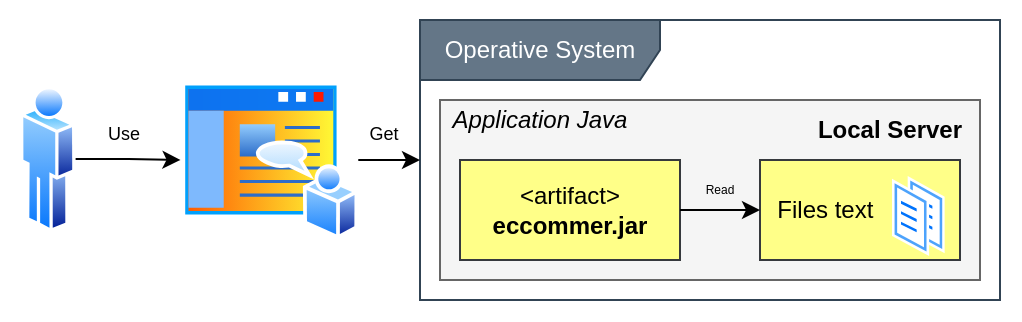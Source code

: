 <mxfile version="24.4.4" type="device">
  <diagram name="Página-1" id="P-8felPZYKbOe451oFCf">
    <mxGraphModel dx="819" dy="426" grid="1" gridSize="10" guides="1" tooltips="1" connect="1" arrows="1" fold="1" page="1" pageScale="1" pageWidth="850" pageHeight="1100" math="0" shadow="0">
      <root>
        <mxCell id="0" />
        <mxCell id="1" parent="0" />
        <mxCell id="-CTl8n3HjtSTAVJa_w4Q-31" value="" style="rounded=0;whiteSpace=wrap;html=1;fontColor=default;strokeColor=none;" vertex="1" parent="1">
          <mxGeometry x="110" y="70" width="510" height="160" as="geometry" />
        </mxCell>
        <mxCell id="-CTl8n3HjtSTAVJa_w4Q-13" value="Operative System" style="shape=umlFrame;whiteSpace=wrap;html=1;pointerEvents=0;recursiveResize=0;container=1;collapsible=0;width=120;height=30;fillColor=#647687;strokeColor=#314354;fontColor=#ffffff;" vertex="1" parent="1">
          <mxGeometry x="320" y="80" width="290" height="140" as="geometry" />
        </mxCell>
        <mxCell id="-CTl8n3HjtSTAVJa_w4Q-27" value="" style="rounded=0;whiteSpace=wrap;html=1;fillColor=#f5f5f5;fontColor=#333333;strokeColor=#666666;" vertex="1" parent="-CTl8n3HjtSTAVJa_w4Q-13">
          <mxGeometry x="10" y="40" width="270" height="90" as="geometry" />
        </mxCell>
        <mxCell id="-CTl8n3HjtSTAVJa_w4Q-15" value="Application Java" style="text;html=1;align=center;verticalAlign=middle;whiteSpace=wrap;rounded=0;fontStyle=2" vertex="1" parent="-CTl8n3HjtSTAVJa_w4Q-13">
          <mxGeometry x="10" y="40" width="100" height="20" as="geometry" />
        </mxCell>
        <mxCell id="-CTl8n3HjtSTAVJa_w4Q-14" value="&amp;lt;artifact&amp;gt;&lt;div&gt;&lt;b&gt;eccommer.jar&lt;/b&gt;&lt;/div&gt;" style="html=1;whiteSpace=wrap;fillColor=#ffff88;strokeColor=#36393d;" vertex="1" parent="-CTl8n3HjtSTAVJa_w4Q-13">
          <mxGeometry x="20" y="70" width="110" height="50" as="geometry" />
        </mxCell>
        <mxCell id="-CTl8n3HjtSTAVJa_w4Q-19" value="Read" style="text;html=1;align=center;verticalAlign=middle;whiteSpace=wrap;rounded=0;fontStyle=0;fontSize=6;" vertex="1" parent="-CTl8n3HjtSTAVJa_w4Q-13">
          <mxGeometry x="135" y="80" width="30" height="10" as="geometry" />
        </mxCell>
        <mxCell id="-CTl8n3HjtSTAVJa_w4Q-16" value="&amp;nbsp; Files text" style="rounded=0;whiteSpace=wrap;html=1;align=left;fillColor=#ffff88;strokeColor=#36393d;" vertex="1" parent="-CTl8n3HjtSTAVJa_w4Q-13">
          <mxGeometry x="170" y="70" width="100" height="50" as="geometry" />
        </mxCell>
        <mxCell id="-CTl8n3HjtSTAVJa_w4Q-17" style="edgeStyle=orthogonalEdgeStyle;rounded=0;orthogonalLoop=1;jettySize=auto;html=1;entryX=0;entryY=0.5;entryDx=0;entryDy=0;" edge="1" parent="-CTl8n3HjtSTAVJa_w4Q-13" source="-CTl8n3HjtSTAVJa_w4Q-14" target="-CTl8n3HjtSTAVJa_w4Q-16">
          <mxGeometry relative="1" as="geometry" />
        </mxCell>
        <mxCell id="-CTl8n3HjtSTAVJa_w4Q-18" value="" style="image;aspect=fixed;perimeter=ellipsePerimeter;html=1;align=center;shadow=0;dashed=0;spacingTop=3;image=img/lib/active_directory/documents.svg;" vertex="1" parent="-CTl8n3HjtSTAVJa_w4Q-13">
          <mxGeometry x="236" y="78" width="26.4" height="40" as="geometry" />
        </mxCell>
        <mxCell id="-CTl8n3HjtSTAVJa_w4Q-28" value="Local Server" style="text;html=1;align=center;verticalAlign=middle;whiteSpace=wrap;rounded=0;fontStyle=1" vertex="1" parent="-CTl8n3HjtSTAVJa_w4Q-13">
          <mxGeometry x="190" y="40" width="90" height="30" as="geometry" />
        </mxCell>
        <mxCell id="-CTl8n3HjtSTAVJa_w4Q-20" value="" style="image;aspect=fixed;perimeter=ellipsePerimeter;html=1;align=center;shadow=0;dashed=0;spacingTop=3;image=img/lib/active_directory/home_page.svg;" vertex="1" parent="1">
          <mxGeometry x="200.25" y="110" width="88.89" height="80" as="geometry" />
        </mxCell>
        <mxCell id="-CTl8n3HjtSTAVJa_w4Q-30" style="edgeStyle=orthogonalEdgeStyle;rounded=0;orthogonalLoop=1;jettySize=auto;html=1;entryX=0;entryY=0.5;entryDx=0;entryDy=0;" edge="1" parent="1" source="-CTl8n3HjtSTAVJa_w4Q-22" target="-CTl8n3HjtSTAVJa_w4Q-20">
          <mxGeometry relative="1" as="geometry" />
        </mxCell>
        <mxCell id="-CTl8n3HjtSTAVJa_w4Q-22" value="" style="image;aspect=fixed;perimeter=ellipsePerimeter;html=1;align=center;shadow=0;dashed=0;spacingTop=3;image=img/lib/active_directory/user.svg;" vertex="1" parent="1">
          <mxGeometry x="120" y="112" width="27.75" height="75" as="geometry" />
        </mxCell>
        <mxCell id="-CTl8n3HjtSTAVJa_w4Q-25" value="Use" style="text;html=1;align=center;verticalAlign=middle;whiteSpace=wrap;rounded=0;fontStyle=0;fontSize=9;" vertex="1" parent="1">
          <mxGeometry x="157" y="132" width="30" height="10" as="geometry" />
        </mxCell>
        <mxCell id="-CTl8n3HjtSTAVJa_w4Q-26" value="Get" style="text;html=1;align=center;verticalAlign=middle;whiteSpace=wrap;rounded=0;fontStyle=0;fontSize=9;" vertex="1" parent="1">
          <mxGeometry x="287.14" y="132" width="30" height="10" as="geometry" />
        </mxCell>
        <mxCell id="-CTl8n3HjtSTAVJa_w4Q-29" style="edgeStyle=orthogonalEdgeStyle;rounded=0;orthogonalLoop=1;jettySize=auto;html=1;exitX=1;exitY=0.5;exitDx=0;exitDy=0;entryX=0;entryY=0.5;entryDx=0;entryDy=0;entryPerimeter=0;" edge="1" parent="1" source="-CTl8n3HjtSTAVJa_w4Q-20" target="-CTl8n3HjtSTAVJa_w4Q-13">
          <mxGeometry relative="1" as="geometry" />
        </mxCell>
      </root>
    </mxGraphModel>
  </diagram>
</mxfile>
